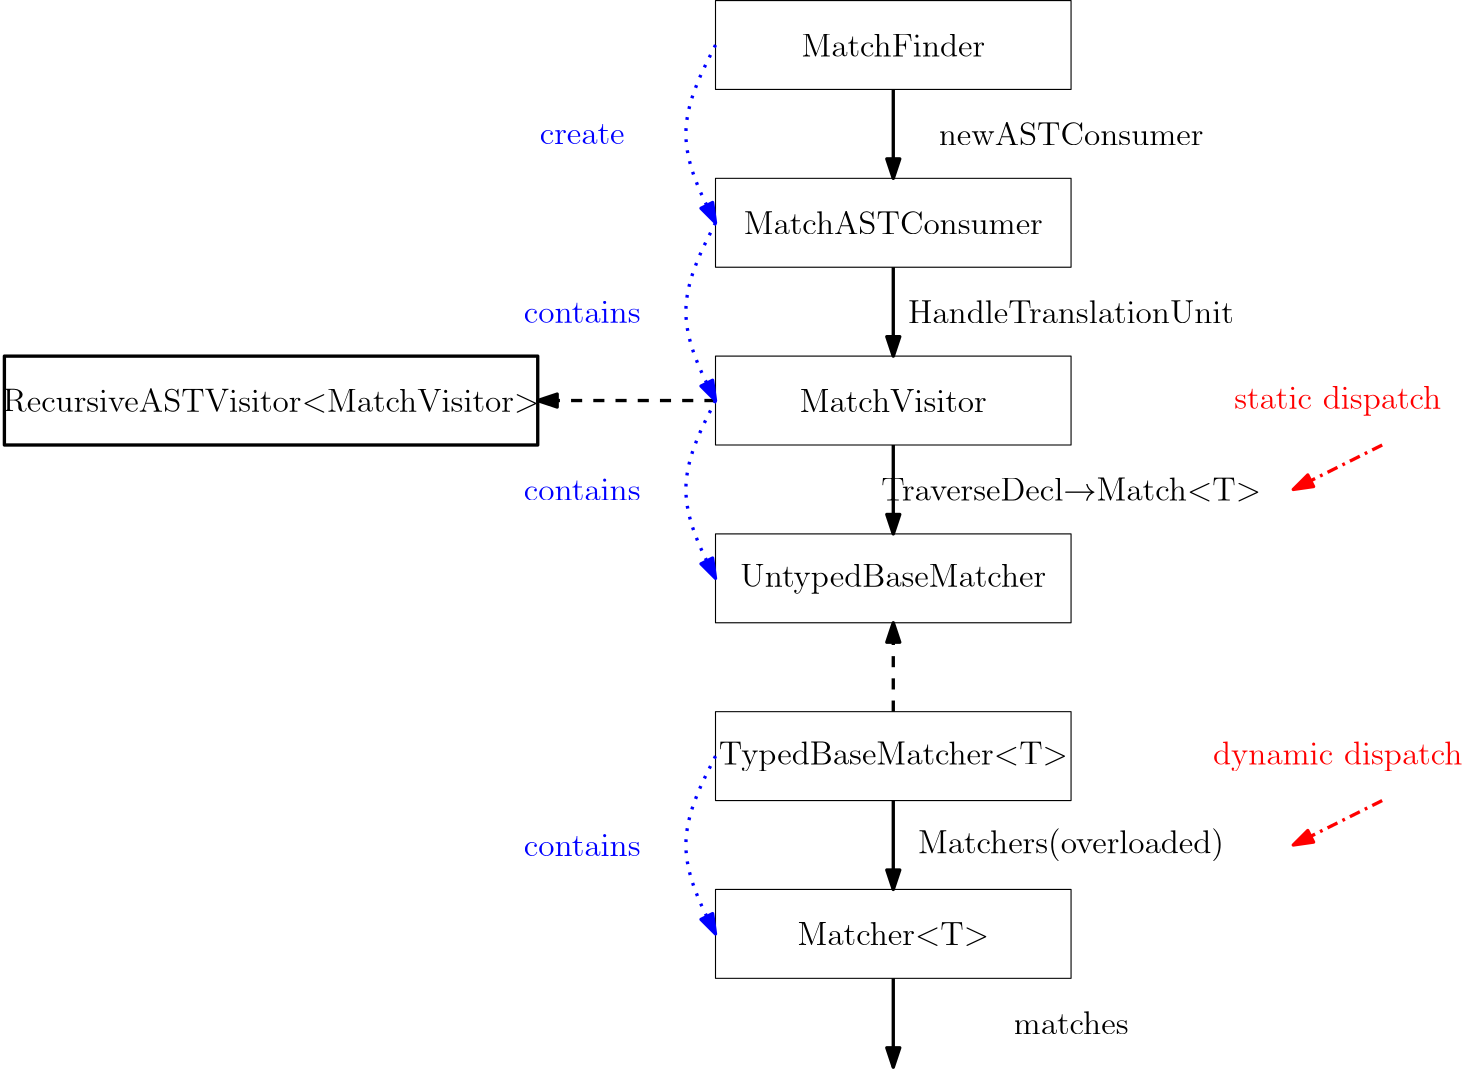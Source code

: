 <?xml version="1.0"?>
<!DOCTYPE ipe SYSTEM "ipe.dtd">
<ipe version="70005" creator="Ipe 7.1.1">
<info created="D:20140222180737" modified="D:20140222182902"/>
<ipestyle name="basic">
<symbol name="arrow/arc(spx)">
<path stroke="sym-stroke" fill="sym-stroke" pen="sym-pen">
0 0 m
-1 0.333 l
-1 -0.333 l
h
</path>
</symbol>
<symbol name="arrow/farc(spx)">
<path stroke="sym-stroke" fill="white" pen="sym-pen">
0 0 m
-1 0.333 l
-1 -0.333 l
h
</path>
</symbol>
<symbol name="mark/circle(sx)" transformations="translations">
<path fill="sym-stroke">
0.6 0 0 0.6 0 0 e
0.4 0 0 0.4 0 0 e
</path>
</symbol>
<symbol name="mark/disk(sx)" transformations="translations">
<path fill="sym-stroke">
0.6 0 0 0.6 0 0 e
</path>
</symbol>
<symbol name="mark/fdisk(sfx)" transformations="translations">
<group>
<path fill="sym-fill">
0.5 0 0 0.5 0 0 e
</path>
<path fill="sym-stroke" fillrule="eofill">
0.6 0 0 0.6 0 0 e
0.4 0 0 0.4 0 0 e
</path>
</group>
</symbol>
<symbol name="mark/box(sx)" transformations="translations">
<path fill="sym-stroke" fillrule="eofill">
-0.6 -0.6 m
0.6 -0.6 l
0.6 0.6 l
-0.6 0.6 l
h
-0.4 -0.4 m
0.4 -0.4 l
0.4 0.4 l
-0.4 0.4 l
h
</path>
</symbol>
<symbol name="mark/square(sx)" transformations="translations">
<path fill="sym-stroke">
-0.6 -0.6 m
0.6 -0.6 l
0.6 0.6 l
-0.6 0.6 l
h
</path>
</symbol>
<symbol name="mark/fsquare(sfx)" transformations="translations">
<group>
<path fill="sym-fill">
-0.5 -0.5 m
0.5 -0.5 l
0.5 0.5 l
-0.5 0.5 l
h
</path>
<path fill="sym-stroke" fillrule="eofill">
-0.6 -0.6 m
0.6 -0.6 l
0.6 0.6 l
-0.6 0.6 l
h
-0.4 -0.4 m
0.4 -0.4 l
0.4 0.4 l
-0.4 0.4 l
h
</path>
</group>
</symbol>
<symbol name="mark/cross(sx)" transformations="translations">
<group>
<path fill="sym-stroke">
-0.43 -0.57 m
0.57 0.43 l
0.43 0.57 l
-0.57 -0.43 l
h
</path>
<path fill="sym-stroke">
-0.43 0.57 m
0.57 -0.43 l
0.43 -0.57 l
-0.57 0.43 l
h
</path>
</group>
</symbol>
<symbol name="arrow/fnormal(spx)">
<path stroke="sym-stroke" fill="white" pen="sym-pen">
0 0 m
-1 0.333 l
-1 -0.333 l
h
</path>
</symbol>
<symbol name="arrow/pointed(spx)">
<path stroke="sym-stroke" fill="sym-stroke" pen="sym-pen">
0 0 m
-1 0.333 l
-0.8 0 l
-1 -0.333 l
h
</path>
</symbol>
<symbol name="arrow/fpointed(spx)">
<path stroke="sym-stroke" fill="white" pen="sym-pen">
0 0 m
-1 0.333 l
-0.8 0 l
-1 -0.333 l
h
</path>
</symbol>
<symbol name="arrow/linear(spx)">
<path stroke="sym-stroke" pen="sym-pen">
-1 0.333 m
0 0 l
-1 -0.333 l
</path>
</symbol>
<symbol name="arrow/fdouble(spx)">
<path stroke="sym-stroke" fill="white" pen="sym-pen">
0 0 m
-1 0.333 l
-1 -0.333 l
h
-1 0 m
-2 0.333 l
-2 -0.333 l
h
</path>
</symbol>
<symbol name="arrow/double(spx)">
<path stroke="sym-stroke" fill="sym-stroke" pen="sym-pen">
0 0 m
-1 0.333 l
-1 -0.333 l
h
-1 0 m
-2 0.333 l
-2 -0.333 l
h
</path>
</symbol>
<pen name="heavier" value="0.8"/>
<pen name="fat" value="1.2"/>
<pen name="ultrafat" value="2"/>
<symbolsize name="large" value="5"/>
<symbolsize name="small" value="2"/>
<symbolsize name="tiny" value="1.1"/>
<arrowsize name="large" value="10"/>
<arrowsize name="small" value="5"/>
<arrowsize name="tiny" value="3"/>
<color name="red" value="1 0 0"/>
<color name="green" value="0 1 0"/>
<color name="blue" value="0 0 1"/>
<color name="yellow" value="1 1 0"/>
<color name="orange" value="1 0.647 0"/>
<color name="gold" value="1 0.843 0"/>
<color name="purple" value="0.627 0.125 0.941"/>
<color name="gray" value="0.745"/>
<color name="brown" value="0.647 0.165 0.165"/>
<color name="navy" value="0 0 0.502"/>
<color name="pink" value="1 0.753 0.796"/>
<color name="seagreen" value="0.18 0.545 0.341"/>
<color name="turquoise" value="0.251 0.878 0.816"/>
<color name="violet" value="0.933 0.51 0.933"/>
<color name="darkblue" value="0 0 0.545"/>
<color name="darkcyan" value="0 0.545 0.545"/>
<color name="darkgray" value="0.663"/>
<color name="darkgreen" value="0 0.392 0"/>
<color name="darkmagenta" value="0.545 0 0.545"/>
<color name="darkorange" value="1 0.549 0"/>
<color name="darkred" value="0.545 0 0"/>
<color name="lightblue" value="0.678 0.847 0.902"/>
<color name="lightcyan" value="0.878 1 1"/>
<color name="lightgray" value="0.827"/>
<color name="lightgreen" value="0.565 0.933 0.565"/>
<color name="lightyellow" value="1 1 0.878"/>
<dashstyle name="dashed" value="[4] 0"/>
<dashstyle name="dotted" value="[1 3] 0"/>
<dashstyle name="dash dotted" value="[4 2 1 2] 0"/>
<dashstyle name="dash dot dotted" value="[4 2 1 2 1 2] 0"/>
<textsize name="large" value="\large"/>
<textsize name="Large" value="\Large"/>
<textsize name="LARGE" value="\LARGE"/>
<textsize name="huge" value="\huge"/>
<textsize name="Huge" value="\Huge"/>
<textsize name="small" value="\small"/>
<textsize name="footnote" value="\footnotesize"/>
<textsize name="tiny" value="\tiny"/>
<textstyle name="center" begin="\begin{center}" end="\end{center}"/>
<textstyle name="itemize" begin="\begin{itemize}" end="\end{itemize}"/>
<textstyle name="item" begin="\begin{itemize}\item{}" end="\end{itemize}"/>
<gridsize name="4 pts" value="4"/>
<gridsize name="8 pts (~3 mm)" value="8"/>
<gridsize name="16 pts (~6 mm)" value="16"/>
<gridsize name="32 pts (~12 mm)" value="32"/>
<gridsize name="10 pts (~3.5 mm)" value="10"/>
<gridsize name="20 pts (~7 mm)" value="20"/>
<gridsize name="14 pts (~5 mm)" value="14"/>
<gridsize name="28 pts (~10 mm)" value="28"/>
<gridsize name="56 pts (~20 mm)" value="56"/>
<anglesize name="90 deg" value="90"/>
<anglesize name="60 deg" value="60"/>
<anglesize name="45 deg" value="45"/>
<anglesize name="30 deg" value="30"/>
<anglesize name="22.5 deg" value="22.5"/>
<tiling name="falling" angle="-60" step="4" width="1"/>
<tiling name="rising" angle="30" step="4" width="1"/>
</ipestyle>
<page>
<layer name="alpha"/>
<view layers="alpha" active="alpha"/>
<text layer="alpha" matrix="1 0 0 1 32 -128" transformations="translations" pos="64 816" stroke="black" type="label" width="193.163" height="8.311" depth="0.31" halign="center" valign="center" size="large">RecursiveASTVisitor\textless{}MatchVisitor\textgreater{}</text>
<path matrix="1 0 0 1 256 0" stroke="black">
0 832 m
0 800 l
128 800 l
128 832 l
h
</path>
<text matrix="1 0 0 1 256 0" transformations="translations" pos="64 816" stroke="black" type="label" width="66.165" height="8.302" depth="0" halign="center" valign="center" size="large">MatchFinder</text>
<path matrix="1 0 0 1 256 -64" stroke="black">
0 832 m
0 800 l
128 800 l
128 832 l
h
</path>
<path matrix="1 0 0 1 256 -128" stroke="black">
0 832 m
0 800 l
128 800 l
128 832 l
h
</path>
<path matrix="1 0 0 1 256 -192" stroke="black">
0 832 m
0 800 l
128 800 l
128 832 l
h
</path>
<text matrix="1 0 0 1 256 -64" transformations="translations" pos="64 816" stroke="black" type="label" width="107.687" height="8.302" depth="0" halign="center" valign="center" size="large">MatchASTConsumer</text>
<text matrix="1 0 0 1 256 -128" transformations="translations" pos="64 816" stroke="black" type="label" width="67.366" height="8.302" depth="0" halign="center" valign="center" size="large">MatchVisitor</text>
<text matrix="1 0 0 1 256 -192" transformations="translations" pos="64 816" stroke="black" type="label" width="110.123" height="8.307" depth="2.32" halign="center" valign="center" size="large">UntypedBaseMatcher</text>
<path matrix="1 0 0 1 256 -256" stroke="black">
0 832 m
0 800 l
128 800 l
128 832 l
h
</path>
<path matrix="1 0 0 1 256 -320" stroke="black">
0 832 m
0 800 l
128 800 l
128 832 l
h
</path>
<text matrix="1 0 0 1 256 -256" transformations="translations" pos="64 816" stroke="black" type="label" width="125.736" height="8.307" depth="2.32" halign="center" valign="center" size="large">TypedBaseMatcher\textless{}T\textgreater{}</text>
<text matrix="1 0 0 1 256 -320" transformations="translations" pos="64 816" stroke="black" type="label" width="68.931" height="8.311" depth="0.31" halign="center" valign="center" size="large">Matcher\textless{}T\textgreater{}</text>
<path stroke="black" pen="fat">
0 704 m
0 672 l
192 672 l
192 704 l
h
</path>
<path stroke="black" dash="dashed" pen="fat" arrow="normal/normal">
256 688 m
192 688 l
</path>
<path stroke="black" dash="dashed" pen="fat" arrow="normal/normal">
320 576 m
320 608 l
</path>
<path stroke="black" pen="fat" arrow="normal/normal">
320 800 m
320 768 l
</path>
<path stroke="black" pen="fat" arrow="normal/normal">
320 736 m
320 704 l
</path>
<path stroke="black" pen="fat" arrow="normal/normal">
320 672 m
320 640 l
</path>
<path stroke="black" pen="fat" arrow="normal/normal">
320 544 m
320 512 l
</path>
<text matrix="1 0 0 1 320 -32" transformations="translations" pos="64 816" stroke="black" type="label" width="95.335" height="8.169" depth="0" halign="center" valign="center" size="large">newASTConsumer</text>
<text matrix="1 0 0 1 320 -96" transformations="translations" pos="64 816" stroke="black" type="label" width="117.442" height="8.302" depth="0" halign="center" valign="center" size="large">HandleTranslationUnit</text>
<text matrix="1 0 0 1 320 -160" transformations="translations" pos="64 816" stroke="black" type="label" width="136.715" height="8.311" depth="0.31" halign="center" valign="center" size="large">TraverseDecl$\rightarrow$Match\textless{}T\textgreater{}</text>
<text matrix="1 0 0 1 320 -288" transformations="translations" pos="64 816" stroke="black" type="label" width="110.292" height="8.965" depth="2.99" halign="center" valign="center" size="large">Matchers(overloaded)</text>
<path matrix="1 0 0 1 0 -64" stroke="black" pen="fat" arrow="normal/normal">
320 544 m
320 512 l
</path>
<text matrix="1 0 0 1 320 -352" transformations="translations" pos="64 816" stroke="black" type="label" width="41.361" height="8.302" depth="0" halign="center" valign="center" size="large">matches</text>
<path stroke="blue" dash="dotted" pen="fat" arrow="normal/normal">
256 816 m
240 784
256 752 s
</path>
<path stroke="blue" dash="dotted" pen="fat" arrow="normal/normal">
256 752 m
240 720
256 688 s
</path>
<path stroke="blue" dash="dotted" pen="fat" arrow="normal/normal">
256 688 m
240 656
256 624 s
</path>
<path stroke="blue" dash="dotted" pen="fat" arrow="normal/normal">
256 560 m
240 528
256 496 s
</path>
<text matrix="1 0 0 1 144 -32" transformations="translations" pos="64 816" stroke="blue" type="label" width="30.566" height="7.353" depth="0" halign="center" valign="center" size="large">create</text>
<text matrix="1 0 0 1 144 -96" transformations="translations" pos="64 816" stroke="blue" type="label" width="42.011" height="7.935" depth="0" halign="center" valign="center" size="large">contains</text>
<text matrix="1 0 0 1 144 -160" transformations="translations" pos="64 816" stroke="blue" type="label" width="42.011" height="7.935" depth="0" halign="center" valign="center" size="large">contains</text>
<text matrix="1 0 0 1 144 -288" transformations="translations" pos="64 816" stroke="blue" type="label" width="42.011" height="7.935" depth="0" halign="center" valign="center" size="large">contains</text>
<text matrix="1 0 0 1 416 -128" transformations="translations" pos="64 816" stroke="red" type="label" width="74.593" height="8.307" depth="2.32" halign="center" valign="center" size="large">static dispatch</text>
<text matrix="1 0 0 1 416 -256" transformations="translations" pos="64 816" stroke="red" type="label" width="89.811" height="8.307" depth="2.32" halign="center" valign="center" size="large">dynamic dispatch</text>
<path stroke="red" dash="dash dotted" pen="fat" arrow="normal/normal">
496 672 m
464 656 l
</path>
<path matrix="1 0 0 1 0 -128" stroke="red" dash="dash dotted" pen="fat" arrow="normal/normal">
496 672 m
464 656 l
</path>
</page>
</ipe>
